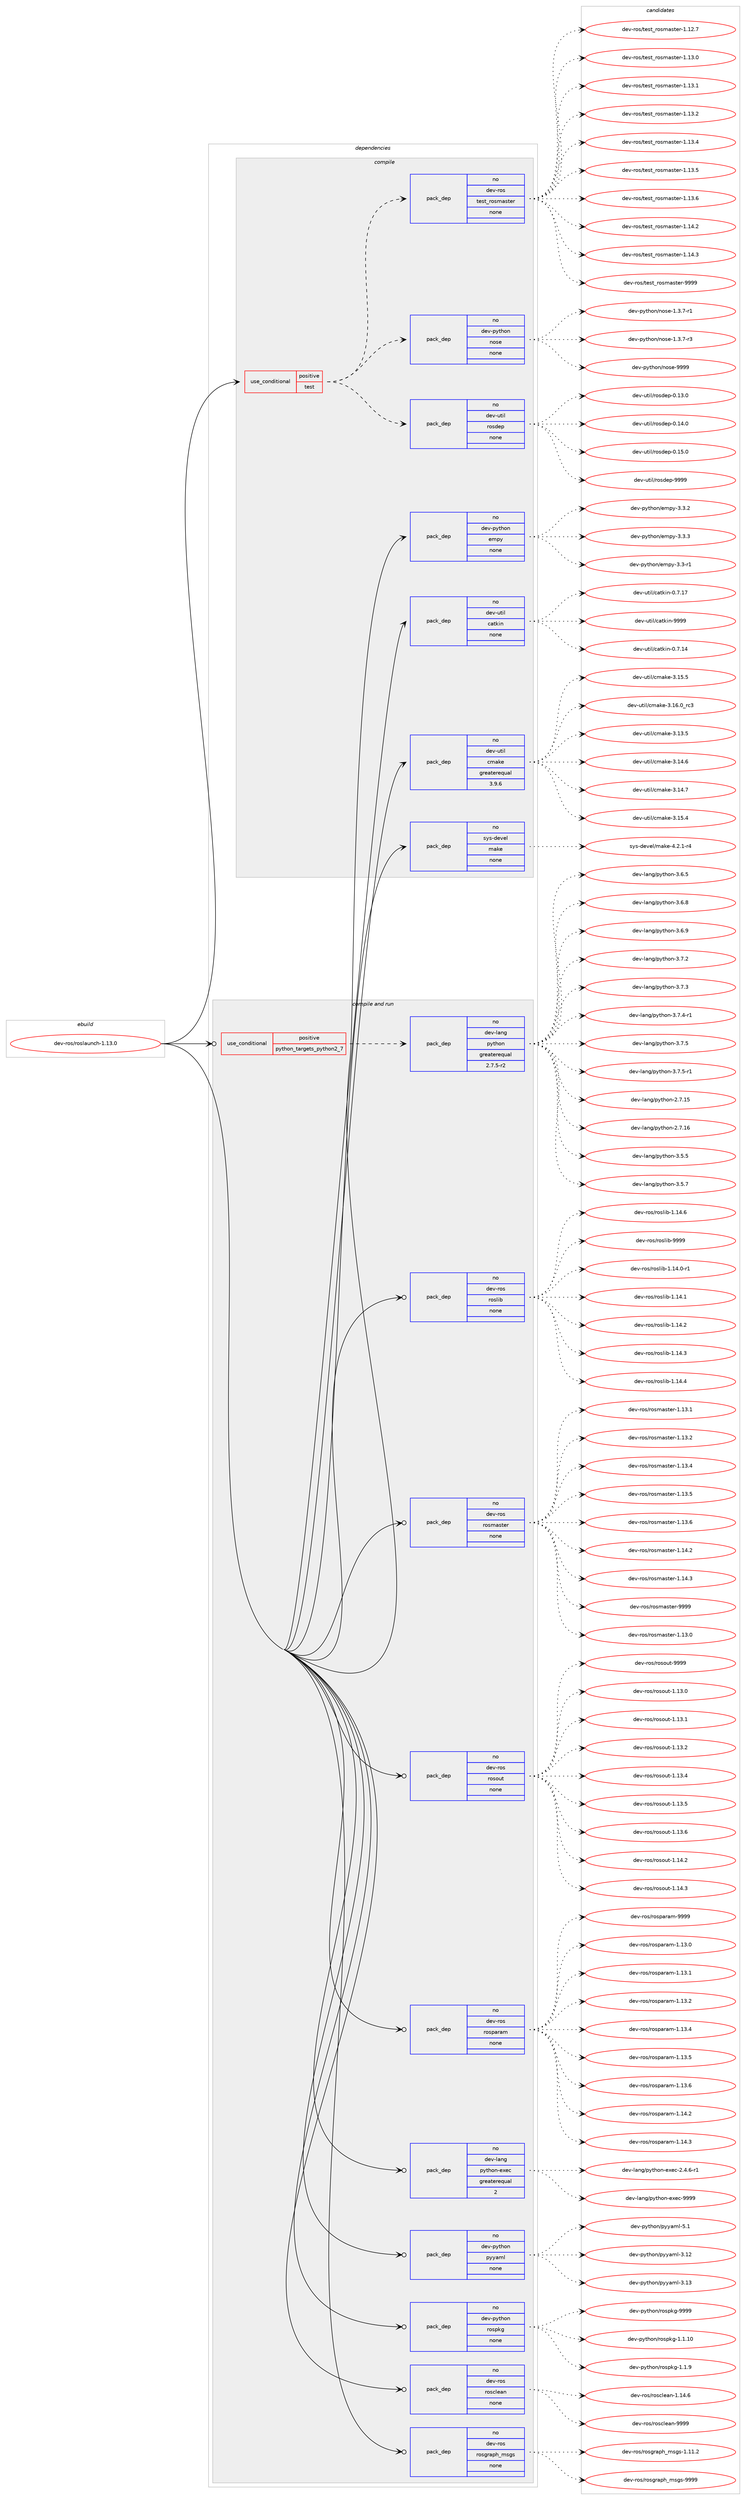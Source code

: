 digraph prolog {

# *************
# Graph options
# *************

newrank=true;
concentrate=true;
compound=true;
graph [rankdir=LR,fontname=Helvetica,fontsize=10,ranksep=1.5];#, ranksep=2.5, nodesep=0.2];
edge  [arrowhead=vee];
node  [fontname=Helvetica,fontsize=10];

# **********
# The ebuild
# **********

subgraph cluster_leftcol {
color=gray;
rank=same;
label=<<i>ebuild</i>>;
id [label="dev-ros/roslaunch-1.13.0", color=red, width=4, href="../dev-ros/roslaunch-1.13.0.svg"];
}

# ****************
# The dependencies
# ****************

subgraph cluster_midcol {
color=gray;
label=<<i>dependencies</i>>;
subgraph cluster_compile {
fillcolor="#eeeeee";
style=filled;
label=<<i>compile</i>>;
subgraph cond154700 {
dependency661640 [label=<<TABLE BORDER="0" CELLBORDER="1" CELLSPACING="0" CELLPADDING="4"><TR><TD ROWSPAN="3" CELLPADDING="10">use_conditional</TD></TR><TR><TD>positive</TD></TR><TR><TD>test</TD></TR></TABLE>>, shape=none, color=red];
subgraph pack495034 {
dependency661641 [label=<<TABLE BORDER="0" CELLBORDER="1" CELLSPACING="0" CELLPADDING="4" WIDTH="220"><TR><TD ROWSPAN="6" CELLPADDING="30">pack_dep</TD></TR><TR><TD WIDTH="110">no</TD></TR><TR><TD>dev-util</TD></TR><TR><TD>rosdep</TD></TR><TR><TD>none</TD></TR><TR><TD></TD></TR></TABLE>>, shape=none, color=blue];
}
dependency661640:e -> dependency661641:w [weight=20,style="dashed",arrowhead="vee"];
subgraph pack495035 {
dependency661642 [label=<<TABLE BORDER="0" CELLBORDER="1" CELLSPACING="0" CELLPADDING="4" WIDTH="220"><TR><TD ROWSPAN="6" CELLPADDING="30">pack_dep</TD></TR><TR><TD WIDTH="110">no</TD></TR><TR><TD>dev-python</TD></TR><TR><TD>nose</TD></TR><TR><TD>none</TD></TR><TR><TD></TD></TR></TABLE>>, shape=none, color=blue];
}
dependency661640:e -> dependency661642:w [weight=20,style="dashed",arrowhead="vee"];
subgraph pack495036 {
dependency661643 [label=<<TABLE BORDER="0" CELLBORDER="1" CELLSPACING="0" CELLPADDING="4" WIDTH="220"><TR><TD ROWSPAN="6" CELLPADDING="30">pack_dep</TD></TR><TR><TD WIDTH="110">no</TD></TR><TR><TD>dev-ros</TD></TR><TR><TD>test_rosmaster</TD></TR><TR><TD>none</TD></TR><TR><TD></TD></TR></TABLE>>, shape=none, color=blue];
}
dependency661640:e -> dependency661643:w [weight=20,style="dashed",arrowhead="vee"];
}
id:e -> dependency661640:w [weight=20,style="solid",arrowhead="vee"];
subgraph pack495037 {
dependency661644 [label=<<TABLE BORDER="0" CELLBORDER="1" CELLSPACING="0" CELLPADDING="4" WIDTH="220"><TR><TD ROWSPAN="6" CELLPADDING="30">pack_dep</TD></TR><TR><TD WIDTH="110">no</TD></TR><TR><TD>dev-python</TD></TR><TR><TD>empy</TD></TR><TR><TD>none</TD></TR><TR><TD></TD></TR></TABLE>>, shape=none, color=blue];
}
id:e -> dependency661644:w [weight=20,style="solid",arrowhead="vee"];
subgraph pack495038 {
dependency661645 [label=<<TABLE BORDER="0" CELLBORDER="1" CELLSPACING="0" CELLPADDING="4" WIDTH="220"><TR><TD ROWSPAN="6" CELLPADDING="30">pack_dep</TD></TR><TR><TD WIDTH="110">no</TD></TR><TR><TD>dev-util</TD></TR><TR><TD>catkin</TD></TR><TR><TD>none</TD></TR><TR><TD></TD></TR></TABLE>>, shape=none, color=blue];
}
id:e -> dependency661645:w [weight=20,style="solid",arrowhead="vee"];
subgraph pack495039 {
dependency661646 [label=<<TABLE BORDER="0" CELLBORDER="1" CELLSPACING="0" CELLPADDING="4" WIDTH="220"><TR><TD ROWSPAN="6" CELLPADDING="30">pack_dep</TD></TR><TR><TD WIDTH="110">no</TD></TR><TR><TD>dev-util</TD></TR><TR><TD>cmake</TD></TR><TR><TD>greaterequal</TD></TR><TR><TD>3.9.6</TD></TR></TABLE>>, shape=none, color=blue];
}
id:e -> dependency661646:w [weight=20,style="solid",arrowhead="vee"];
subgraph pack495040 {
dependency661647 [label=<<TABLE BORDER="0" CELLBORDER="1" CELLSPACING="0" CELLPADDING="4" WIDTH="220"><TR><TD ROWSPAN="6" CELLPADDING="30">pack_dep</TD></TR><TR><TD WIDTH="110">no</TD></TR><TR><TD>sys-devel</TD></TR><TR><TD>make</TD></TR><TR><TD>none</TD></TR><TR><TD></TD></TR></TABLE>>, shape=none, color=blue];
}
id:e -> dependency661647:w [weight=20,style="solid",arrowhead="vee"];
}
subgraph cluster_compileandrun {
fillcolor="#eeeeee";
style=filled;
label=<<i>compile and run</i>>;
subgraph cond154701 {
dependency661648 [label=<<TABLE BORDER="0" CELLBORDER="1" CELLSPACING="0" CELLPADDING="4"><TR><TD ROWSPAN="3" CELLPADDING="10">use_conditional</TD></TR><TR><TD>positive</TD></TR><TR><TD>python_targets_python2_7</TD></TR></TABLE>>, shape=none, color=red];
subgraph pack495041 {
dependency661649 [label=<<TABLE BORDER="0" CELLBORDER="1" CELLSPACING="0" CELLPADDING="4" WIDTH="220"><TR><TD ROWSPAN="6" CELLPADDING="30">pack_dep</TD></TR><TR><TD WIDTH="110">no</TD></TR><TR><TD>dev-lang</TD></TR><TR><TD>python</TD></TR><TR><TD>greaterequal</TD></TR><TR><TD>2.7.5-r2</TD></TR></TABLE>>, shape=none, color=blue];
}
dependency661648:e -> dependency661649:w [weight=20,style="dashed",arrowhead="vee"];
}
id:e -> dependency661648:w [weight=20,style="solid",arrowhead="odotvee"];
subgraph pack495042 {
dependency661650 [label=<<TABLE BORDER="0" CELLBORDER="1" CELLSPACING="0" CELLPADDING="4" WIDTH="220"><TR><TD ROWSPAN="6" CELLPADDING="30">pack_dep</TD></TR><TR><TD WIDTH="110">no</TD></TR><TR><TD>dev-lang</TD></TR><TR><TD>python-exec</TD></TR><TR><TD>greaterequal</TD></TR><TR><TD>2</TD></TR></TABLE>>, shape=none, color=blue];
}
id:e -> dependency661650:w [weight=20,style="solid",arrowhead="odotvee"];
subgraph pack495043 {
dependency661651 [label=<<TABLE BORDER="0" CELLBORDER="1" CELLSPACING="0" CELLPADDING="4" WIDTH="220"><TR><TD ROWSPAN="6" CELLPADDING="30">pack_dep</TD></TR><TR><TD WIDTH="110">no</TD></TR><TR><TD>dev-python</TD></TR><TR><TD>pyyaml</TD></TR><TR><TD>none</TD></TR><TR><TD></TD></TR></TABLE>>, shape=none, color=blue];
}
id:e -> dependency661651:w [weight=20,style="solid",arrowhead="odotvee"];
subgraph pack495044 {
dependency661652 [label=<<TABLE BORDER="0" CELLBORDER="1" CELLSPACING="0" CELLPADDING="4" WIDTH="220"><TR><TD ROWSPAN="6" CELLPADDING="30">pack_dep</TD></TR><TR><TD WIDTH="110">no</TD></TR><TR><TD>dev-python</TD></TR><TR><TD>rospkg</TD></TR><TR><TD>none</TD></TR><TR><TD></TD></TR></TABLE>>, shape=none, color=blue];
}
id:e -> dependency661652:w [weight=20,style="solid",arrowhead="odotvee"];
subgraph pack495045 {
dependency661653 [label=<<TABLE BORDER="0" CELLBORDER="1" CELLSPACING="0" CELLPADDING="4" WIDTH="220"><TR><TD ROWSPAN="6" CELLPADDING="30">pack_dep</TD></TR><TR><TD WIDTH="110">no</TD></TR><TR><TD>dev-ros</TD></TR><TR><TD>rosclean</TD></TR><TR><TD>none</TD></TR><TR><TD></TD></TR></TABLE>>, shape=none, color=blue];
}
id:e -> dependency661653:w [weight=20,style="solid",arrowhead="odotvee"];
subgraph pack495046 {
dependency661654 [label=<<TABLE BORDER="0" CELLBORDER="1" CELLSPACING="0" CELLPADDING="4" WIDTH="220"><TR><TD ROWSPAN="6" CELLPADDING="30">pack_dep</TD></TR><TR><TD WIDTH="110">no</TD></TR><TR><TD>dev-ros</TD></TR><TR><TD>rosgraph_msgs</TD></TR><TR><TD>none</TD></TR><TR><TD></TD></TR></TABLE>>, shape=none, color=blue];
}
id:e -> dependency661654:w [weight=20,style="solid",arrowhead="odotvee"];
subgraph pack495047 {
dependency661655 [label=<<TABLE BORDER="0" CELLBORDER="1" CELLSPACING="0" CELLPADDING="4" WIDTH="220"><TR><TD ROWSPAN="6" CELLPADDING="30">pack_dep</TD></TR><TR><TD WIDTH="110">no</TD></TR><TR><TD>dev-ros</TD></TR><TR><TD>roslib</TD></TR><TR><TD>none</TD></TR><TR><TD></TD></TR></TABLE>>, shape=none, color=blue];
}
id:e -> dependency661655:w [weight=20,style="solid",arrowhead="odotvee"];
subgraph pack495048 {
dependency661656 [label=<<TABLE BORDER="0" CELLBORDER="1" CELLSPACING="0" CELLPADDING="4" WIDTH="220"><TR><TD ROWSPAN="6" CELLPADDING="30">pack_dep</TD></TR><TR><TD WIDTH="110">no</TD></TR><TR><TD>dev-ros</TD></TR><TR><TD>rosmaster</TD></TR><TR><TD>none</TD></TR><TR><TD></TD></TR></TABLE>>, shape=none, color=blue];
}
id:e -> dependency661656:w [weight=20,style="solid",arrowhead="odotvee"];
subgraph pack495049 {
dependency661657 [label=<<TABLE BORDER="0" CELLBORDER="1" CELLSPACING="0" CELLPADDING="4" WIDTH="220"><TR><TD ROWSPAN="6" CELLPADDING="30">pack_dep</TD></TR><TR><TD WIDTH="110">no</TD></TR><TR><TD>dev-ros</TD></TR><TR><TD>rosout</TD></TR><TR><TD>none</TD></TR><TR><TD></TD></TR></TABLE>>, shape=none, color=blue];
}
id:e -> dependency661657:w [weight=20,style="solid",arrowhead="odotvee"];
subgraph pack495050 {
dependency661658 [label=<<TABLE BORDER="0" CELLBORDER="1" CELLSPACING="0" CELLPADDING="4" WIDTH="220"><TR><TD ROWSPAN="6" CELLPADDING="30">pack_dep</TD></TR><TR><TD WIDTH="110">no</TD></TR><TR><TD>dev-ros</TD></TR><TR><TD>rosparam</TD></TR><TR><TD>none</TD></TR><TR><TD></TD></TR></TABLE>>, shape=none, color=blue];
}
id:e -> dependency661658:w [weight=20,style="solid",arrowhead="odotvee"];
}
subgraph cluster_run {
fillcolor="#eeeeee";
style=filled;
label=<<i>run</i>>;
}
}

# **************
# The candidates
# **************

subgraph cluster_choices {
rank=same;
color=gray;
label=<<i>candidates</i>>;

subgraph choice495034 {
color=black;
nodesep=1;
choice100101118451171161051084711411111510010111245484649514648 [label="dev-util/rosdep-0.13.0", color=red, width=4,href="../dev-util/rosdep-0.13.0.svg"];
choice100101118451171161051084711411111510010111245484649524648 [label="dev-util/rosdep-0.14.0", color=red, width=4,href="../dev-util/rosdep-0.14.0.svg"];
choice100101118451171161051084711411111510010111245484649534648 [label="dev-util/rosdep-0.15.0", color=red, width=4,href="../dev-util/rosdep-0.15.0.svg"];
choice10010111845117116105108471141111151001011124557575757 [label="dev-util/rosdep-9999", color=red, width=4,href="../dev-util/rosdep-9999.svg"];
dependency661641:e -> choice100101118451171161051084711411111510010111245484649514648:w [style=dotted,weight="100"];
dependency661641:e -> choice100101118451171161051084711411111510010111245484649524648:w [style=dotted,weight="100"];
dependency661641:e -> choice100101118451171161051084711411111510010111245484649534648:w [style=dotted,weight="100"];
dependency661641:e -> choice10010111845117116105108471141111151001011124557575757:w [style=dotted,weight="100"];
}
subgraph choice495035 {
color=black;
nodesep=1;
choice10010111845112121116104111110471101111151014549465146554511449 [label="dev-python/nose-1.3.7-r1", color=red, width=4,href="../dev-python/nose-1.3.7-r1.svg"];
choice10010111845112121116104111110471101111151014549465146554511451 [label="dev-python/nose-1.3.7-r3", color=red, width=4,href="../dev-python/nose-1.3.7-r3.svg"];
choice10010111845112121116104111110471101111151014557575757 [label="dev-python/nose-9999", color=red, width=4,href="../dev-python/nose-9999.svg"];
dependency661642:e -> choice10010111845112121116104111110471101111151014549465146554511449:w [style=dotted,weight="100"];
dependency661642:e -> choice10010111845112121116104111110471101111151014549465146554511451:w [style=dotted,weight="100"];
dependency661642:e -> choice10010111845112121116104111110471101111151014557575757:w [style=dotted,weight="100"];
}
subgraph choice495036 {
color=black;
nodesep=1;
choice1001011184511411111547116101115116951141111151099711511610111445494649504655 [label="dev-ros/test_rosmaster-1.12.7", color=red, width=4,href="../dev-ros/test_rosmaster-1.12.7.svg"];
choice1001011184511411111547116101115116951141111151099711511610111445494649514648 [label="dev-ros/test_rosmaster-1.13.0", color=red, width=4,href="../dev-ros/test_rosmaster-1.13.0.svg"];
choice1001011184511411111547116101115116951141111151099711511610111445494649514649 [label="dev-ros/test_rosmaster-1.13.1", color=red, width=4,href="../dev-ros/test_rosmaster-1.13.1.svg"];
choice1001011184511411111547116101115116951141111151099711511610111445494649514650 [label="dev-ros/test_rosmaster-1.13.2", color=red, width=4,href="../dev-ros/test_rosmaster-1.13.2.svg"];
choice1001011184511411111547116101115116951141111151099711511610111445494649514652 [label="dev-ros/test_rosmaster-1.13.4", color=red, width=4,href="../dev-ros/test_rosmaster-1.13.4.svg"];
choice1001011184511411111547116101115116951141111151099711511610111445494649514653 [label="dev-ros/test_rosmaster-1.13.5", color=red, width=4,href="../dev-ros/test_rosmaster-1.13.5.svg"];
choice1001011184511411111547116101115116951141111151099711511610111445494649514654 [label="dev-ros/test_rosmaster-1.13.6", color=red, width=4,href="../dev-ros/test_rosmaster-1.13.6.svg"];
choice1001011184511411111547116101115116951141111151099711511610111445494649524650 [label="dev-ros/test_rosmaster-1.14.2", color=red, width=4,href="../dev-ros/test_rosmaster-1.14.2.svg"];
choice1001011184511411111547116101115116951141111151099711511610111445494649524651 [label="dev-ros/test_rosmaster-1.14.3", color=red, width=4,href="../dev-ros/test_rosmaster-1.14.3.svg"];
choice100101118451141111154711610111511695114111115109971151161011144557575757 [label="dev-ros/test_rosmaster-9999", color=red, width=4,href="../dev-ros/test_rosmaster-9999.svg"];
dependency661643:e -> choice1001011184511411111547116101115116951141111151099711511610111445494649504655:w [style=dotted,weight="100"];
dependency661643:e -> choice1001011184511411111547116101115116951141111151099711511610111445494649514648:w [style=dotted,weight="100"];
dependency661643:e -> choice1001011184511411111547116101115116951141111151099711511610111445494649514649:w [style=dotted,weight="100"];
dependency661643:e -> choice1001011184511411111547116101115116951141111151099711511610111445494649514650:w [style=dotted,weight="100"];
dependency661643:e -> choice1001011184511411111547116101115116951141111151099711511610111445494649514652:w [style=dotted,weight="100"];
dependency661643:e -> choice1001011184511411111547116101115116951141111151099711511610111445494649514653:w [style=dotted,weight="100"];
dependency661643:e -> choice1001011184511411111547116101115116951141111151099711511610111445494649514654:w [style=dotted,weight="100"];
dependency661643:e -> choice1001011184511411111547116101115116951141111151099711511610111445494649524650:w [style=dotted,weight="100"];
dependency661643:e -> choice1001011184511411111547116101115116951141111151099711511610111445494649524651:w [style=dotted,weight="100"];
dependency661643:e -> choice100101118451141111154711610111511695114111115109971151161011144557575757:w [style=dotted,weight="100"];
}
subgraph choice495037 {
color=black;
nodesep=1;
choice1001011184511212111610411111047101109112121455146514511449 [label="dev-python/empy-3.3-r1", color=red, width=4,href="../dev-python/empy-3.3-r1.svg"];
choice1001011184511212111610411111047101109112121455146514650 [label="dev-python/empy-3.3.2", color=red, width=4,href="../dev-python/empy-3.3.2.svg"];
choice1001011184511212111610411111047101109112121455146514651 [label="dev-python/empy-3.3.3", color=red, width=4,href="../dev-python/empy-3.3.3.svg"];
dependency661644:e -> choice1001011184511212111610411111047101109112121455146514511449:w [style=dotted,weight="100"];
dependency661644:e -> choice1001011184511212111610411111047101109112121455146514650:w [style=dotted,weight="100"];
dependency661644:e -> choice1001011184511212111610411111047101109112121455146514651:w [style=dotted,weight="100"];
}
subgraph choice495038 {
color=black;
nodesep=1;
choice1001011184511711610510847999711610710511045484655464952 [label="dev-util/catkin-0.7.14", color=red, width=4,href="../dev-util/catkin-0.7.14.svg"];
choice1001011184511711610510847999711610710511045484655464955 [label="dev-util/catkin-0.7.17", color=red, width=4,href="../dev-util/catkin-0.7.17.svg"];
choice100101118451171161051084799971161071051104557575757 [label="dev-util/catkin-9999", color=red, width=4,href="../dev-util/catkin-9999.svg"];
dependency661645:e -> choice1001011184511711610510847999711610710511045484655464952:w [style=dotted,weight="100"];
dependency661645:e -> choice1001011184511711610510847999711610710511045484655464955:w [style=dotted,weight="100"];
dependency661645:e -> choice100101118451171161051084799971161071051104557575757:w [style=dotted,weight="100"];
}
subgraph choice495039 {
color=black;
nodesep=1;
choice1001011184511711610510847991099710710145514649514653 [label="dev-util/cmake-3.13.5", color=red, width=4,href="../dev-util/cmake-3.13.5.svg"];
choice1001011184511711610510847991099710710145514649524654 [label="dev-util/cmake-3.14.6", color=red, width=4,href="../dev-util/cmake-3.14.6.svg"];
choice1001011184511711610510847991099710710145514649524655 [label="dev-util/cmake-3.14.7", color=red, width=4,href="../dev-util/cmake-3.14.7.svg"];
choice1001011184511711610510847991099710710145514649534652 [label="dev-util/cmake-3.15.4", color=red, width=4,href="../dev-util/cmake-3.15.4.svg"];
choice1001011184511711610510847991099710710145514649534653 [label="dev-util/cmake-3.15.5", color=red, width=4,href="../dev-util/cmake-3.15.5.svg"];
choice1001011184511711610510847991099710710145514649544648951149951 [label="dev-util/cmake-3.16.0_rc3", color=red, width=4,href="../dev-util/cmake-3.16.0_rc3.svg"];
dependency661646:e -> choice1001011184511711610510847991099710710145514649514653:w [style=dotted,weight="100"];
dependency661646:e -> choice1001011184511711610510847991099710710145514649524654:w [style=dotted,weight="100"];
dependency661646:e -> choice1001011184511711610510847991099710710145514649524655:w [style=dotted,weight="100"];
dependency661646:e -> choice1001011184511711610510847991099710710145514649534652:w [style=dotted,weight="100"];
dependency661646:e -> choice1001011184511711610510847991099710710145514649534653:w [style=dotted,weight="100"];
dependency661646:e -> choice1001011184511711610510847991099710710145514649544648951149951:w [style=dotted,weight="100"];
}
subgraph choice495040 {
color=black;
nodesep=1;
choice1151211154510010111810110847109971071014552465046494511452 [label="sys-devel/make-4.2.1-r4", color=red, width=4,href="../sys-devel/make-4.2.1-r4.svg"];
dependency661647:e -> choice1151211154510010111810110847109971071014552465046494511452:w [style=dotted,weight="100"];
}
subgraph choice495041 {
color=black;
nodesep=1;
choice10010111845108971101034711212111610411111045504655464953 [label="dev-lang/python-2.7.15", color=red, width=4,href="../dev-lang/python-2.7.15.svg"];
choice10010111845108971101034711212111610411111045504655464954 [label="dev-lang/python-2.7.16", color=red, width=4,href="../dev-lang/python-2.7.16.svg"];
choice100101118451089711010347112121116104111110455146534653 [label="dev-lang/python-3.5.5", color=red, width=4,href="../dev-lang/python-3.5.5.svg"];
choice100101118451089711010347112121116104111110455146534655 [label="dev-lang/python-3.5.7", color=red, width=4,href="../dev-lang/python-3.5.7.svg"];
choice100101118451089711010347112121116104111110455146544653 [label="dev-lang/python-3.6.5", color=red, width=4,href="../dev-lang/python-3.6.5.svg"];
choice100101118451089711010347112121116104111110455146544656 [label="dev-lang/python-3.6.8", color=red, width=4,href="../dev-lang/python-3.6.8.svg"];
choice100101118451089711010347112121116104111110455146544657 [label="dev-lang/python-3.6.9", color=red, width=4,href="../dev-lang/python-3.6.9.svg"];
choice100101118451089711010347112121116104111110455146554650 [label="dev-lang/python-3.7.2", color=red, width=4,href="../dev-lang/python-3.7.2.svg"];
choice100101118451089711010347112121116104111110455146554651 [label="dev-lang/python-3.7.3", color=red, width=4,href="../dev-lang/python-3.7.3.svg"];
choice1001011184510897110103471121211161041111104551465546524511449 [label="dev-lang/python-3.7.4-r1", color=red, width=4,href="../dev-lang/python-3.7.4-r1.svg"];
choice100101118451089711010347112121116104111110455146554653 [label="dev-lang/python-3.7.5", color=red, width=4,href="../dev-lang/python-3.7.5.svg"];
choice1001011184510897110103471121211161041111104551465546534511449 [label="dev-lang/python-3.7.5-r1", color=red, width=4,href="../dev-lang/python-3.7.5-r1.svg"];
dependency661649:e -> choice10010111845108971101034711212111610411111045504655464953:w [style=dotted,weight="100"];
dependency661649:e -> choice10010111845108971101034711212111610411111045504655464954:w [style=dotted,weight="100"];
dependency661649:e -> choice100101118451089711010347112121116104111110455146534653:w [style=dotted,weight="100"];
dependency661649:e -> choice100101118451089711010347112121116104111110455146534655:w [style=dotted,weight="100"];
dependency661649:e -> choice100101118451089711010347112121116104111110455146544653:w [style=dotted,weight="100"];
dependency661649:e -> choice100101118451089711010347112121116104111110455146544656:w [style=dotted,weight="100"];
dependency661649:e -> choice100101118451089711010347112121116104111110455146544657:w [style=dotted,weight="100"];
dependency661649:e -> choice100101118451089711010347112121116104111110455146554650:w [style=dotted,weight="100"];
dependency661649:e -> choice100101118451089711010347112121116104111110455146554651:w [style=dotted,weight="100"];
dependency661649:e -> choice1001011184510897110103471121211161041111104551465546524511449:w [style=dotted,weight="100"];
dependency661649:e -> choice100101118451089711010347112121116104111110455146554653:w [style=dotted,weight="100"];
dependency661649:e -> choice1001011184510897110103471121211161041111104551465546534511449:w [style=dotted,weight="100"];
}
subgraph choice495042 {
color=black;
nodesep=1;
choice10010111845108971101034711212111610411111045101120101994550465246544511449 [label="dev-lang/python-exec-2.4.6-r1", color=red, width=4,href="../dev-lang/python-exec-2.4.6-r1.svg"];
choice10010111845108971101034711212111610411111045101120101994557575757 [label="dev-lang/python-exec-9999", color=red, width=4,href="../dev-lang/python-exec-9999.svg"];
dependency661650:e -> choice10010111845108971101034711212111610411111045101120101994550465246544511449:w [style=dotted,weight="100"];
dependency661650:e -> choice10010111845108971101034711212111610411111045101120101994557575757:w [style=dotted,weight="100"];
}
subgraph choice495043 {
color=black;
nodesep=1;
choice1001011184511212111610411111047112121121971091084551464950 [label="dev-python/pyyaml-3.12", color=red, width=4,href="../dev-python/pyyaml-3.12.svg"];
choice1001011184511212111610411111047112121121971091084551464951 [label="dev-python/pyyaml-3.13", color=red, width=4,href="../dev-python/pyyaml-3.13.svg"];
choice10010111845112121116104111110471121211219710910845534649 [label="dev-python/pyyaml-5.1", color=red, width=4,href="../dev-python/pyyaml-5.1.svg"];
dependency661651:e -> choice1001011184511212111610411111047112121121971091084551464950:w [style=dotted,weight="100"];
dependency661651:e -> choice1001011184511212111610411111047112121121971091084551464951:w [style=dotted,weight="100"];
dependency661651:e -> choice10010111845112121116104111110471121211219710910845534649:w [style=dotted,weight="100"];
}
subgraph choice495044 {
color=black;
nodesep=1;
choice100101118451121211161041111104711411111511210710345494649464948 [label="dev-python/rospkg-1.1.10", color=red, width=4,href="../dev-python/rospkg-1.1.10.svg"];
choice1001011184511212111610411111047114111115112107103454946494657 [label="dev-python/rospkg-1.1.9", color=red, width=4,href="../dev-python/rospkg-1.1.9.svg"];
choice10010111845112121116104111110471141111151121071034557575757 [label="dev-python/rospkg-9999", color=red, width=4,href="../dev-python/rospkg-9999.svg"];
dependency661652:e -> choice100101118451121211161041111104711411111511210710345494649464948:w [style=dotted,weight="100"];
dependency661652:e -> choice1001011184511212111610411111047114111115112107103454946494657:w [style=dotted,weight="100"];
dependency661652:e -> choice10010111845112121116104111110471141111151121071034557575757:w [style=dotted,weight="100"];
}
subgraph choice495045 {
color=black;
nodesep=1;
choice1001011184511411111547114111115991081019711045494649524654 [label="dev-ros/rosclean-1.14.6", color=red, width=4,href="../dev-ros/rosclean-1.14.6.svg"];
choice100101118451141111154711411111599108101971104557575757 [label="dev-ros/rosclean-9999", color=red, width=4,href="../dev-ros/rosclean-9999.svg"];
dependency661653:e -> choice1001011184511411111547114111115991081019711045494649524654:w [style=dotted,weight="100"];
dependency661653:e -> choice100101118451141111154711411111599108101971104557575757:w [style=dotted,weight="100"];
}
subgraph choice495046 {
color=black;
nodesep=1;
choice1001011184511411111547114111115103114971121049510911510311545494649494650 [label="dev-ros/rosgraph_msgs-1.11.2", color=red, width=4,href="../dev-ros/rosgraph_msgs-1.11.2.svg"];
choice100101118451141111154711411111510311497112104951091151031154557575757 [label="dev-ros/rosgraph_msgs-9999", color=red, width=4,href="../dev-ros/rosgraph_msgs-9999.svg"];
dependency661654:e -> choice1001011184511411111547114111115103114971121049510911510311545494649494650:w [style=dotted,weight="100"];
dependency661654:e -> choice100101118451141111154711411111510311497112104951091151031154557575757:w [style=dotted,weight="100"];
}
subgraph choice495047 {
color=black;
nodesep=1;
choice100101118451141111154711411111510810598454946495246484511449 [label="dev-ros/roslib-1.14.0-r1", color=red, width=4,href="../dev-ros/roslib-1.14.0-r1.svg"];
choice10010111845114111115471141111151081059845494649524649 [label="dev-ros/roslib-1.14.1", color=red, width=4,href="../dev-ros/roslib-1.14.1.svg"];
choice10010111845114111115471141111151081059845494649524650 [label="dev-ros/roslib-1.14.2", color=red, width=4,href="../dev-ros/roslib-1.14.2.svg"];
choice10010111845114111115471141111151081059845494649524651 [label="dev-ros/roslib-1.14.3", color=red, width=4,href="../dev-ros/roslib-1.14.3.svg"];
choice10010111845114111115471141111151081059845494649524652 [label="dev-ros/roslib-1.14.4", color=red, width=4,href="../dev-ros/roslib-1.14.4.svg"];
choice10010111845114111115471141111151081059845494649524654 [label="dev-ros/roslib-1.14.6", color=red, width=4,href="../dev-ros/roslib-1.14.6.svg"];
choice1001011184511411111547114111115108105984557575757 [label="dev-ros/roslib-9999", color=red, width=4,href="../dev-ros/roslib-9999.svg"];
dependency661655:e -> choice100101118451141111154711411111510810598454946495246484511449:w [style=dotted,weight="100"];
dependency661655:e -> choice10010111845114111115471141111151081059845494649524649:w [style=dotted,weight="100"];
dependency661655:e -> choice10010111845114111115471141111151081059845494649524650:w [style=dotted,weight="100"];
dependency661655:e -> choice10010111845114111115471141111151081059845494649524651:w [style=dotted,weight="100"];
dependency661655:e -> choice10010111845114111115471141111151081059845494649524652:w [style=dotted,weight="100"];
dependency661655:e -> choice10010111845114111115471141111151081059845494649524654:w [style=dotted,weight="100"];
dependency661655:e -> choice1001011184511411111547114111115108105984557575757:w [style=dotted,weight="100"];
}
subgraph choice495048 {
color=black;
nodesep=1;
choice10010111845114111115471141111151099711511610111445494649514648 [label="dev-ros/rosmaster-1.13.0", color=red, width=4,href="../dev-ros/rosmaster-1.13.0.svg"];
choice10010111845114111115471141111151099711511610111445494649514649 [label="dev-ros/rosmaster-1.13.1", color=red, width=4,href="../dev-ros/rosmaster-1.13.1.svg"];
choice10010111845114111115471141111151099711511610111445494649514650 [label="dev-ros/rosmaster-1.13.2", color=red, width=4,href="../dev-ros/rosmaster-1.13.2.svg"];
choice10010111845114111115471141111151099711511610111445494649514652 [label="dev-ros/rosmaster-1.13.4", color=red, width=4,href="../dev-ros/rosmaster-1.13.4.svg"];
choice10010111845114111115471141111151099711511610111445494649514653 [label="dev-ros/rosmaster-1.13.5", color=red, width=4,href="../dev-ros/rosmaster-1.13.5.svg"];
choice10010111845114111115471141111151099711511610111445494649514654 [label="dev-ros/rosmaster-1.13.6", color=red, width=4,href="../dev-ros/rosmaster-1.13.6.svg"];
choice10010111845114111115471141111151099711511610111445494649524650 [label="dev-ros/rosmaster-1.14.2", color=red, width=4,href="../dev-ros/rosmaster-1.14.2.svg"];
choice10010111845114111115471141111151099711511610111445494649524651 [label="dev-ros/rosmaster-1.14.3", color=red, width=4,href="../dev-ros/rosmaster-1.14.3.svg"];
choice1001011184511411111547114111115109971151161011144557575757 [label="dev-ros/rosmaster-9999", color=red, width=4,href="../dev-ros/rosmaster-9999.svg"];
dependency661656:e -> choice10010111845114111115471141111151099711511610111445494649514648:w [style=dotted,weight="100"];
dependency661656:e -> choice10010111845114111115471141111151099711511610111445494649514649:w [style=dotted,weight="100"];
dependency661656:e -> choice10010111845114111115471141111151099711511610111445494649514650:w [style=dotted,weight="100"];
dependency661656:e -> choice10010111845114111115471141111151099711511610111445494649514652:w [style=dotted,weight="100"];
dependency661656:e -> choice10010111845114111115471141111151099711511610111445494649514653:w [style=dotted,weight="100"];
dependency661656:e -> choice10010111845114111115471141111151099711511610111445494649514654:w [style=dotted,weight="100"];
dependency661656:e -> choice10010111845114111115471141111151099711511610111445494649524650:w [style=dotted,weight="100"];
dependency661656:e -> choice10010111845114111115471141111151099711511610111445494649524651:w [style=dotted,weight="100"];
dependency661656:e -> choice1001011184511411111547114111115109971151161011144557575757:w [style=dotted,weight="100"];
}
subgraph choice495049 {
color=black;
nodesep=1;
choice100101118451141111154711411111511111711645494649514648 [label="dev-ros/rosout-1.13.0", color=red, width=4,href="../dev-ros/rosout-1.13.0.svg"];
choice100101118451141111154711411111511111711645494649514649 [label="dev-ros/rosout-1.13.1", color=red, width=4,href="../dev-ros/rosout-1.13.1.svg"];
choice100101118451141111154711411111511111711645494649514650 [label="dev-ros/rosout-1.13.2", color=red, width=4,href="../dev-ros/rosout-1.13.2.svg"];
choice100101118451141111154711411111511111711645494649514652 [label="dev-ros/rosout-1.13.4", color=red, width=4,href="../dev-ros/rosout-1.13.4.svg"];
choice100101118451141111154711411111511111711645494649514653 [label="dev-ros/rosout-1.13.5", color=red, width=4,href="../dev-ros/rosout-1.13.5.svg"];
choice100101118451141111154711411111511111711645494649514654 [label="dev-ros/rosout-1.13.6", color=red, width=4,href="../dev-ros/rosout-1.13.6.svg"];
choice100101118451141111154711411111511111711645494649524650 [label="dev-ros/rosout-1.14.2", color=red, width=4,href="../dev-ros/rosout-1.14.2.svg"];
choice100101118451141111154711411111511111711645494649524651 [label="dev-ros/rosout-1.14.3", color=red, width=4,href="../dev-ros/rosout-1.14.3.svg"];
choice10010111845114111115471141111151111171164557575757 [label="dev-ros/rosout-9999", color=red, width=4,href="../dev-ros/rosout-9999.svg"];
dependency661657:e -> choice100101118451141111154711411111511111711645494649514648:w [style=dotted,weight="100"];
dependency661657:e -> choice100101118451141111154711411111511111711645494649514649:w [style=dotted,weight="100"];
dependency661657:e -> choice100101118451141111154711411111511111711645494649514650:w [style=dotted,weight="100"];
dependency661657:e -> choice100101118451141111154711411111511111711645494649514652:w [style=dotted,weight="100"];
dependency661657:e -> choice100101118451141111154711411111511111711645494649514653:w [style=dotted,weight="100"];
dependency661657:e -> choice100101118451141111154711411111511111711645494649514654:w [style=dotted,weight="100"];
dependency661657:e -> choice100101118451141111154711411111511111711645494649524650:w [style=dotted,weight="100"];
dependency661657:e -> choice100101118451141111154711411111511111711645494649524651:w [style=dotted,weight="100"];
dependency661657:e -> choice10010111845114111115471141111151111171164557575757:w [style=dotted,weight="100"];
}
subgraph choice495050 {
color=black;
nodesep=1;
choice1001011184511411111547114111115112971149710945494649514648 [label="dev-ros/rosparam-1.13.0", color=red, width=4,href="../dev-ros/rosparam-1.13.0.svg"];
choice1001011184511411111547114111115112971149710945494649514649 [label="dev-ros/rosparam-1.13.1", color=red, width=4,href="../dev-ros/rosparam-1.13.1.svg"];
choice1001011184511411111547114111115112971149710945494649514650 [label="dev-ros/rosparam-1.13.2", color=red, width=4,href="../dev-ros/rosparam-1.13.2.svg"];
choice1001011184511411111547114111115112971149710945494649514652 [label="dev-ros/rosparam-1.13.4", color=red, width=4,href="../dev-ros/rosparam-1.13.4.svg"];
choice1001011184511411111547114111115112971149710945494649514653 [label="dev-ros/rosparam-1.13.5", color=red, width=4,href="../dev-ros/rosparam-1.13.5.svg"];
choice1001011184511411111547114111115112971149710945494649514654 [label="dev-ros/rosparam-1.13.6", color=red, width=4,href="../dev-ros/rosparam-1.13.6.svg"];
choice1001011184511411111547114111115112971149710945494649524650 [label="dev-ros/rosparam-1.14.2", color=red, width=4,href="../dev-ros/rosparam-1.14.2.svg"];
choice1001011184511411111547114111115112971149710945494649524651 [label="dev-ros/rosparam-1.14.3", color=red, width=4,href="../dev-ros/rosparam-1.14.3.svg"];
choice100101118451141111154711411111511297114971094557575757 [label="dev-ros/rosparam-9999", color=red, width=4,href="../dev-ros/rosparam-9999.svg"];
dependency661658:e -> choice1001011184511411111547114111115112971149710945494649514648:w [style=dotted,weight="100"];
dependency661658:e -> choice1001011184511411111547114111115112971149710945494649514649:w [style=dotted,weight="100"];
dependency661658:e -> choice1001011184511411111547114111115112971149710945494649514650:w [style=dotted,weight="100"];
dependency661658:e -> choice1001011184511411111547114111115112971149710945494649514652:w [style=dotted,weight="100"];
dependency661658:e -> choice1001011184511411111547114111115112971149710945494649514653:w [style=dotted,weight="100"];
dependency661658:e -> choice1001011184511411111547114111115112971149710945494649514654:w [style=dotted,weight="100"];
dependency661658:e -> choice1001011184511411111547114111115112971149710945494649524650:w [style=dotted,weight="100"];
dependency661658:e -> choice1001011184511411111547114111115112971149710945494649524651:w [style=dotted,weight="100"];
dependency661658:e -> choice100101118451141111154711411111511297114971094557575757:w [style=dotted,weight="100"];
}
}

}
